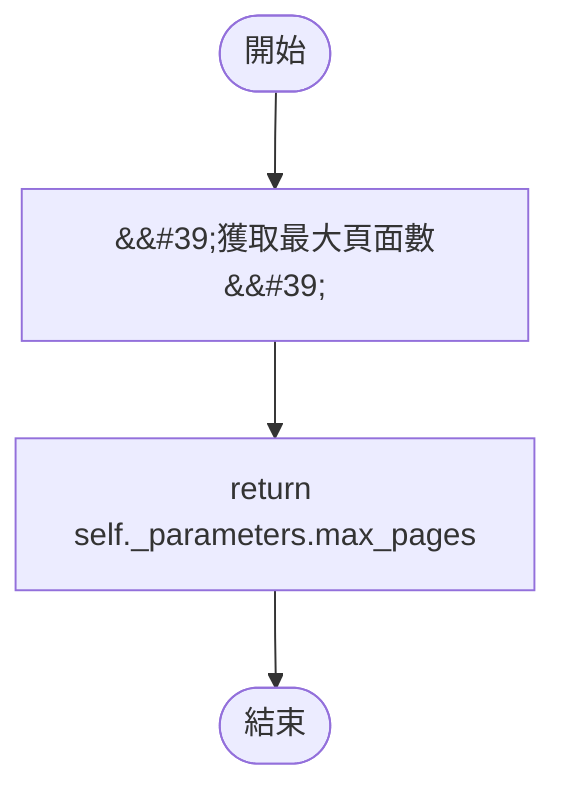 flowchart TB
    n1([開始])
    n2([結束])
    n3[&amp;&#35;39;獲取最大頁面數&amp;&#35;39;]
    n4[return self._parameters.max_pages]
    n1 --> n3
    n3 --> n4
    n4 --> n2